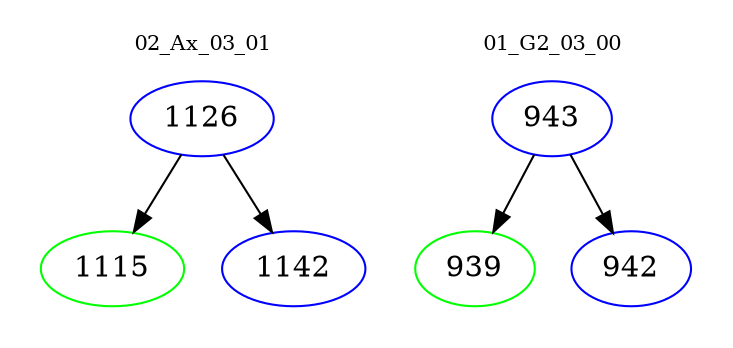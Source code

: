 digraph{
subgraph cluster_0 {
color = white
label = "02_Ax_03_01";
fontsize=10;
T0_1126 [label="1126", color="blue"]
T0_1126 -> T0_1115 [color="black"]
T0_1115 [label="1115", color="green"]
T0_1126 -> T0_1142 [color="black"]
T0_1142 [label="1142", color="blue"]
}
subgraph cluster_1 {
color = white
label = "01_G2_03_00";
fontsize=10;
T1_943 [label="943", color="blue"]
T1_943 -> T1_939 [color="black"]
T1_939 [label="939", color="green"]
T1_943 -> T1_942 [color="black"]
T1_942 [label="942", color="blue"]
}
}
